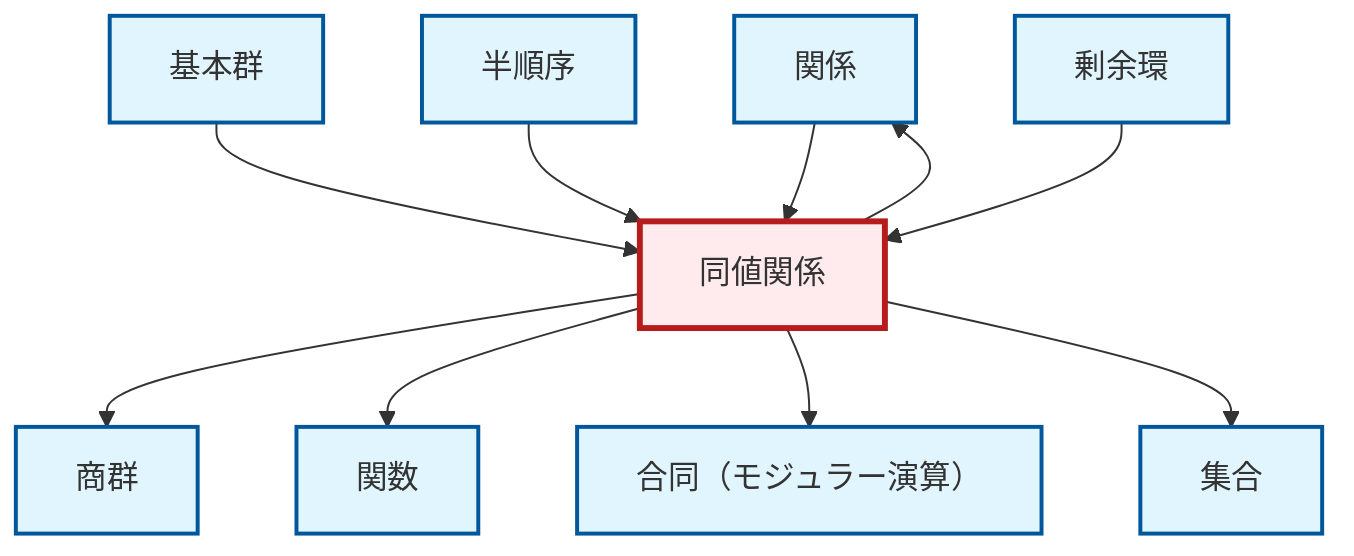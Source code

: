 graph TD
    classDef definition fill:#e1f5fe,stroke:#01579b,stroke-width:2px
    classDef theorem fill:#f3e5f5,stroke:#4a148c,stroke-width:2px
    classDef axiom fill:#fff3e0,stroke:#e65100,stroke-width:2px
    classDef example fill:#e8f5e9,stroke:#1b5e20,stroke-width:2px
    classDef current fill:#ffebee,stroke:#b71c1c,stroke-width:3px
    def-relation["関係"]:::definition
    def-partial-order["半順序"]:::definition
    def-quotient-ring["剰余環"]:::definition
    def-fundamental-group["基本群"]:::definition
    def-set["集合"]:::definition
    def-function["関数"]:::definition
    def-congruence["合同（モジュラー演算）"]:::definition
    def-quotient-group["商群"]:::definition
    def-equivalence-relation["同値関係"]:::definition
    def-fundamental-group --> def-equivalence-relation
    def-equivalence-relation --> def-quotient-group
    def-relation --> def-equivalence-relation
    def-equivalence-relation --> def-function
    def-equivalence-relation --> def-congruence
    def-equivalence-relation --> def-set
    def-partial-order --> def-equivalence-relation
    def-quotient-ring --> def-equivalence-relation
    def-equivalence-relation --> def-relation
    class def-equivalence-relation current